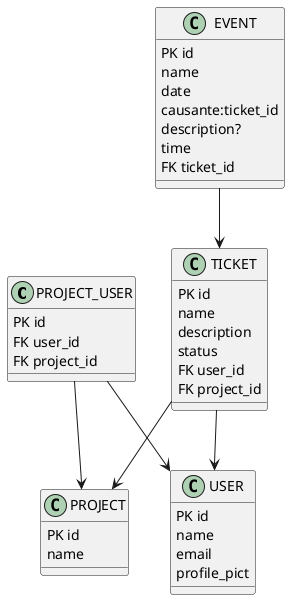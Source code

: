 @startuml

PROJECT_USER --> PROJECT
PROJECT_USER --> USER
TICKET --> USER
TICKET --> PROJECT
EVENT --> TICKET

class USER {
    PK id
    name
    email
    profile_pict
}

class PROJECT {
    PK id
    name
}

class PROJECT_USER {
    PK id
    FK user_id
    FK project_id
}


class TICKET{
    PK id
    name
    description
    status
    FK user_id
    FK project_id
}

class EVENT {
    PK id
    name
    date
    causante:ticket_id
    description?
    time
    FK ticket_id
}


@enduml